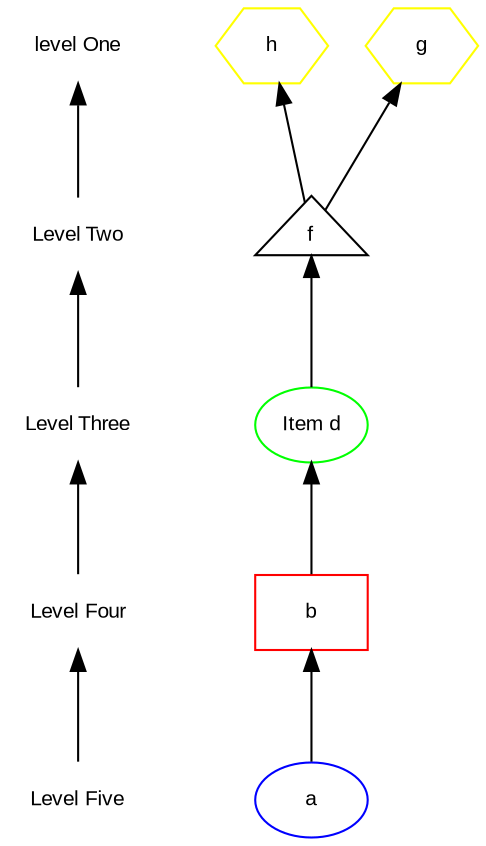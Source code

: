 digraph G {
node [shape=box,fontname="Arial",fontsize="10"];
edge [fontname="Arial",fontsize="8"];
ranksep=.75;
rankdir=BT;
concentrate=true;

node [shape=plaintext,fontname="Arial",fontsize="10"];
{ "Level Five" -> "Level Four" -> "Level Three" -> "Level Two" -> "level One" }

a [label="a" shape=ellipse color="blue"];
h [label="h" shape=hexagon color="yellow"];
f [label="f" shape=triangle color="black"];
Item_d [label="Item d" shape=ellipse color="green"];
g [label="g" shape=hexagon color="yellow"];
b [label="b" shape=rectangle color="red"];


{ rank = same; "Level Five"; "a"; }
{ rank = same; "Level Four"; "b"; }
{ rank = same; "Level Three"; "Item_d"; }
{ rank = same; "Level Two"; "f"; }
{ rank = same; "level One"; "h"; "g"; }

a -> b;
f -> g;
f -> h;
Item_d -> f;
b -> Item_d;


}
